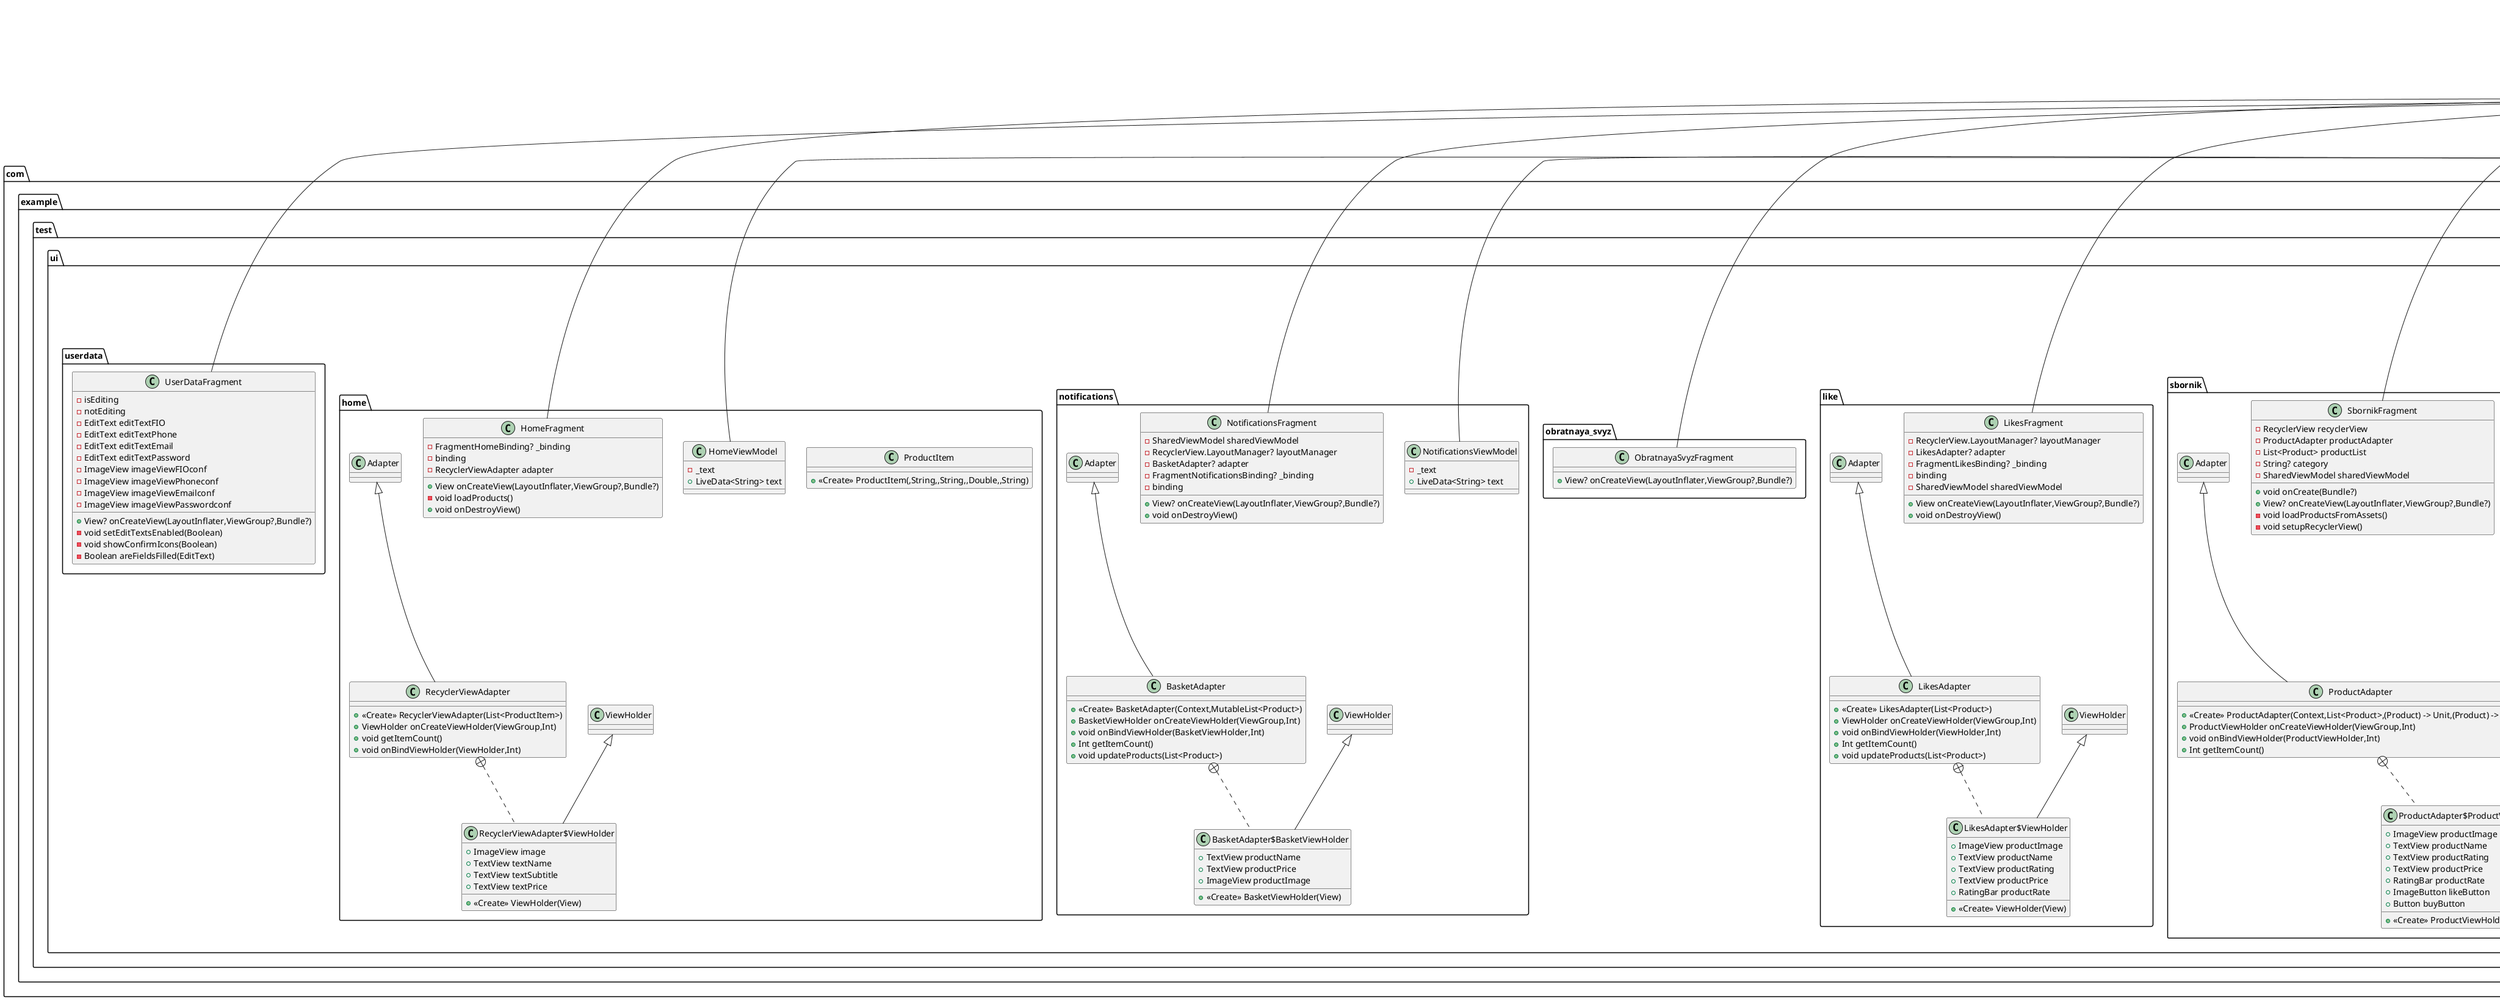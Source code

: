 @startuml
class com.example.test.ui.register.RegistrationActivity {
+ void onCreate(Bundle?)
}

class com.example.test.ui.sbornik.ProductAdapter$ProductViewHolder {
+ ImageView productImage
+ TextView productName
+ TextView productRating
+ TextView productPrice
+ RatingBar productRate
+ ImageButton likeButton
+ Button buyButton
+ <<Create>> ProductViewHolder(View)
}


class com.example.test.ui.sbornik.ProductAdapter {
+ <<Create>> ProductAdapter(Context,List<Product>,(Product) -> Unit,(Product) -> Unit)
+ ProductViewHolder onCreateViewHolder(ViewGroup,Int)
+ void onBindViewHolder(ProductViewHolder,Int)
+ Int getItemCount()
}

class com.example.test.ui.like.LikesFragment {
- RecyclerView.LayoutManager? layoutManager
- LikesAdapter? adapter
- FragmentLikesBinding? _binding
-  binding
- SharedViewModel sharedViewModel
+ View onCreateView(LayoutInflater,ViewGroup?,Bundle?)
+ void onDestroyView()
}


class com.example.test.ui.order.ItemZakaz {
+ <<Create>> ItemZakaz(String,String,String,String,List<EdinicaTovara>)
}

class com.example.test.ui.notifications.NotificationsViewModel {
-  _text
+ LiveData<String> text
}

class com.example.test.ui.home.ProductItem {
+ <<Create>> ProductItem(,String,,String,,Double,,String)
}

class com.example.test.ui.sbornik.SharedViewModel {
-  _likedProducts
-  _basketProducts
+ LiveData<MutableList<Product>> likedProducts
+ LiveData<MutableList<Product>> basketProducts
+ void addProduct(Product)
}


class com.example.test.ui.profile.ProfileViewModel {
-  _text
+ LiveData<String> text
}

class com.example.test.ui.order.EdinicaTovaraAdapter {
+ <<Create>> EdinicaTovaraAdapter(Context,List<EdinicaTovara>)
+ Int getCount()
+ Any getItem(Int)
+ Long getItemId(Int)
+ View getView(Int,View?,ViewGroup?)
}

class com.example.test.ui.catalog.CatalogFragment {
- FragmentDashboardBinding? _binding
-  binding
- ListView listView
- ProgressBar progressBar
- EditText editTextSearchQuery
- Button clearButton
- LinearLayout placeholderContainer
- TextView placeholderText
- Button retryButton
- ListView searchHistoryListView
- Button clearHistoryButton
- ArrayAdapter<String> historyAdapter
-  searchHistory
-  sharedPrefsKey
- ProductAdapter adapter
-  handler
- Runnable? searchRunnable
- String lastQuery
+ View onCreateView(LayoutInflater,ViewGroup?,Bundle?)
- void performSearch(String)
- void showProgressBar(Boolean)
- void showPlaceholder(Boolean,String,Boolean)
- void saveSearchHistory()
- void loadSearchHistory()
- void hideKeyboard()
+ void onDestroyView()
}


class com.example.test.ui.profile.ItemProfile {
+ <<Create>> ItemProfile(Int,String)
}

class com.example.test.ui.catalog.ProductAdapter {
+ <<Create>> ProductAdapter(Context,List<ProductItem>)
+ void getCount()
+ void getItem(Int)
+ void getItemId(Int)
+ View getView(Int,View?,ViewGroup?)
+ void updateData(List<ProductItem>)
}

class com.example.test.ui.home.RecyclerViewAdapter$ViewHolder {
+ ImageView image
+ TextView textName
+ TextView textSubtitle
+ TextView textPrice
+ <<Create>> ViewHolder(View)
}


class com.example.test.ui.home.RecyclerViewAdapter {
+ <<Create>> RecyclerViewAdapter(List<ProductItem>)
+ ViewHolder onCreateViewHolder(ViewGroup,Int)
+ void getItemCount()
+ void onBindViewHolder(ViewHolder,Int)
}

class com.example.test.ui.login.LoginResponse {
+ <<Create>> LoginResponse(,String)
}

class com.example.test.ui.profile.ProfileFragment {
- FragmentProfileBinding? _binding
-  binding
+ View onCreateView(LayoutInflater,ViewGroup?,Bundle?)
+ void onDestroyView()
}


class com.example.test.ui.catalog.DashboardViewModel {
-  _text
+ LiveData<String> text
}

class com.example.test.ui.sbornik.Product {
+ <<Create>> Product(String,String,Double,Double,String,String)
}

class com.example.test.ui.home.HomeViewModel {
-  _text
+ LiveData<String> text
}

class com.example.test.ui.order.ZakazFragment {
- FragmentZakazBinding? _binding
-  binding
+ View onCreateView(LayoutInflater,ViewGroup?,Bundle?)
+ void onDestroyView()
}


class com.example.test.ui.order.EdinicaTovara {
+ <<Create>> EdinicaTovara(String,String,String,String,Int)
}

class com.example.test.ui.notifications.BasketAdapter$BasketViewHolder {
+ TextView productName
+ TextView productPrice
+ ImageView productImage
+ <<Create>> BasketViewHolder(View)
}


class com.example.test.ui.notifications.BasketAdapter {
+ <<Create>> BasketAdapter(Context,MutableList<Product>)
+ BasketViewHolder onCreateViewHolder(ViewGroup,Int)
+ void onBindViewHolder(BasketViewHolder,Int)
+ Int getItemCount()
+ void updateProducts(List<Product>)
}

class com.example.test.ui.information.InformationFragment {
+ View? onCreateView(LayoutInflater,ViewGroup?,Bundle?)
}

class com.example.test.ui.profile.ProfileAdapter {
+ <<Create>> ProfileAdapter(Context,List<ItemProfile>)
+ Int getCount()
+ Any getItem(Int)
+ Long getItemId(Int)
+ View getView(Int,View?,ViewGroup?)
}

class com.example.test.ui.settings.SettingsFragment {
- Switch themeSwitch
- SharedPreferences sharedPreferences
+ View? onCreateView(LayoutInflater,ViewGroup?,Bundle?)
+ void onViewCreated(View,Bundle?)
}


class com.example.test.ui.obratnaya_svyz.ObratnayaSvyzFragment {
+ View? onCreateView(LayoutInflater,ViewGroup?,Bundle?)
}

class com.example.test.ui.like.LikesAdapter$ViewHolder {
+ ImageView productImage
+ TextView productName
+ TextView productRating
+ TextView productPrice
+ RatingBar productRate
+ <<Create>> ViewHolder(View)
}


class com.example.test.ui.like.LikesAdapter {
+ <<Create>> LikesAdapter(List<Product>)
+ ViewHolder onCreateViewHolder(ViewGroup,Int)
+ void onBindViewHolder(ViewHolder,Int)
+ Int getItemCount()
+ void updateProducts(List<Product>)
}

class com.example.test.ui.order.ZakazAdapter {
+ <<Create>> ZakazAdapter(Context,List<ItemZakaz>)
+ Int getCount()
+ Any getItem(Int)
+ Long getItemId(Int)
+ View getView(Int,View?,ViewGroup?)
}

class com.example.test.ui.sbornik.SbornikFragment {
- RecyclerView recyclerView
- ProductAdapter productAdapter
- List<Product> productList
- String? category
- SharedViewModel sharedViewModel
+ void onCreate(Bundle?)
+ View? onCreateView(LayoutInflater,ViewGroup?,Bundle?)
- void loadProductsFromAssets()
- void setupRecyclerView()
}


class com.example.test.ui.notifications.NotificationsFragment {
- SharedViewModel sharedViewModel
- RecyclerView.LayoutManager? layoutManager
- BasketAdapter? adapter
- FragmentNotificationsBinding? _binding
-  binding
+ View? onCreateView(LayoutInflater,ViewGroup?,Bundle?)
+ void onDestroyView()
}


class com.example.test.ui.home.HomeFragment {
- FragmentHomeBinding? _binding
-  binding
- RecyclerViewAdapter adapter
+ View onCreateView(LayoutInflater,ViewGroup?,Bundle?)
- void loadProducts()
+ void onDestroyView()
}


class com.example.test.ui.login.LoginActivity {
+ void onCreate(Bundle?)
}

class com.example.test.ui.userdata.UserDataFragment {
-  isEditing
-  notEditing
- EditText editTextFIO
- EditText editTextPhone
- EditText editTextEmail
- EditText editTextPassword
- ImageView imageViewFIOconf
- ImageView imageViewPhoneconf
- ImageView imageViewEmailconf
- ImageView imageViewPasswordconf
+ View? onCreateView(LayoutInflater,ViewGroup?,Bundle?)
- void setEditTextsEnabled(Boolean)
- void showConfirmIcons(Boolean)
- Boolean areFieldsFilled(EditText)
}


class com.example.test.ui.catalog.Item {
+ <<Create>> Item(,Int,String)
}



androidx.appcompat.app.AppCompatActivity <|-- com.example.test.ui.register.RegistrationActivity
com.example.test.ui.sbornik.ProductAdapter +.. com.example.test.ui.sbornik.ProductAdapter$ProductViewHolder
com.example.test.ui.sbornik.ViewHolder <|-- com.example.test.ui.sbornik.ProductAdapter$ProductViewHolder
com.example.test.ui.sbornik.Adapter <|-- com.example.test.ui.sbornik.ProductAdapter
androidx.fragment.app.Fragment <|-- com.example.test.ui.like.LikesFragment
androidx.lifecycle.ViewModel <|-- com.example.test.ui.notifications.NotificationsViewModel
androidx.lifecycle.ViewModel <|-- com.example.test.ui.sbornik.SharedViewModel
androidx.lifecycle.ViewModel <|-- com.example.test.ui.profile.ProfileViewModel
android.widget.BaseAdapter <|-- com.example.test.ui.order.EdinicaTovaraAdapter
androidx.fragment.app.Fragment <|-- com.example.test.ui.catalog.CatalogFragment
com.example.test.ui.catalog.BaseAdapter <|-- com.example.test.ui.catalog.ProductAdapter
com.example.test.ui.home.RecyclerViewAdapter +.. com.example.test.ui.home.RecyclerViewAdapter$ViewHolder
com.example.test.ui.home.ViewHolder <|-- com.example.test.ui.home.RecyclerViewAdapter$ViewHolder
com.example.test.ui.home.Adapter <|-- com.example.test.ui.home.RecyclerViewAdapter
androidx.fragment.app.Fragment <|-- com.example.test.ui.profile.ProfileFragment
androidx.lifecycle.ViewModel <|-- com.example.test.ui.catalog.DashboardViewModel
androidx.lifecycle.ViewModel <|-- com.example.test.ui.home.HomeViewModel
androidx.fragment.app.Fragment <|-- com.example.test.ui.order.ZakazFragment
com.example.test.ui.notifications.BasketAdapter +.. com.example.test.ui.notifications.BasketAdapter$BasketViewHolder
com.example.test.ui.notifications.ViewHolder <|-- com.example.test.ui.notifications.BasketAdapter$BasketViewHolder
com.example.test.ui.notifications.Adapter <|-- com.example.test.ui.notifications.BasketAdapter
androidx.fragment.app.Fragment <|-- com.example.test.ui.information.InformationFragment
android.widget.BaseAdapter <|-- com.example.test.ui.profile.ProfileAdapter
androidx.fragment.app.Fragment <|-- com.example.test.ui.settings.SettingsFragment
androidx.fragment.app.Fragment <|-- com.example.test.ui.obratnaya_svyz.ObratnayaSvyzFragment
com.example.test.ui.like.LikesAdapter +.. com.example.test.ui.like.LikesAdapter$ViewHolder
com.example.test.ui.like.ViewHolder <|-- com.example.test.ui.like.LikesAdapter$ViewHolder
com.example.test.ui.like.Adapter <|-- com.example.test.ui.like.LikesAdapter
android.widget.BaseAdapter <|-- com.example.test.ui.order.ZakazAdapter
androidx.fragment.app.Fragment <|-- com.example.test.ui.sbornik.SbornikFragment
androidx.fragment.app.Fragment <|-- com.example.test.ui.notifications.NotificationsFragment
androidx.fragment.app.Fragment <|-- com.example.test.ui.home.HomeFragment
androidx.appcompat.app.AppCompatActivity <|-- com.example.test.ui.login.LoginActivity
androidx.fragment.app.Fragment <|-- com.example.test.ui.userdata.UserDataFragment
@enduml